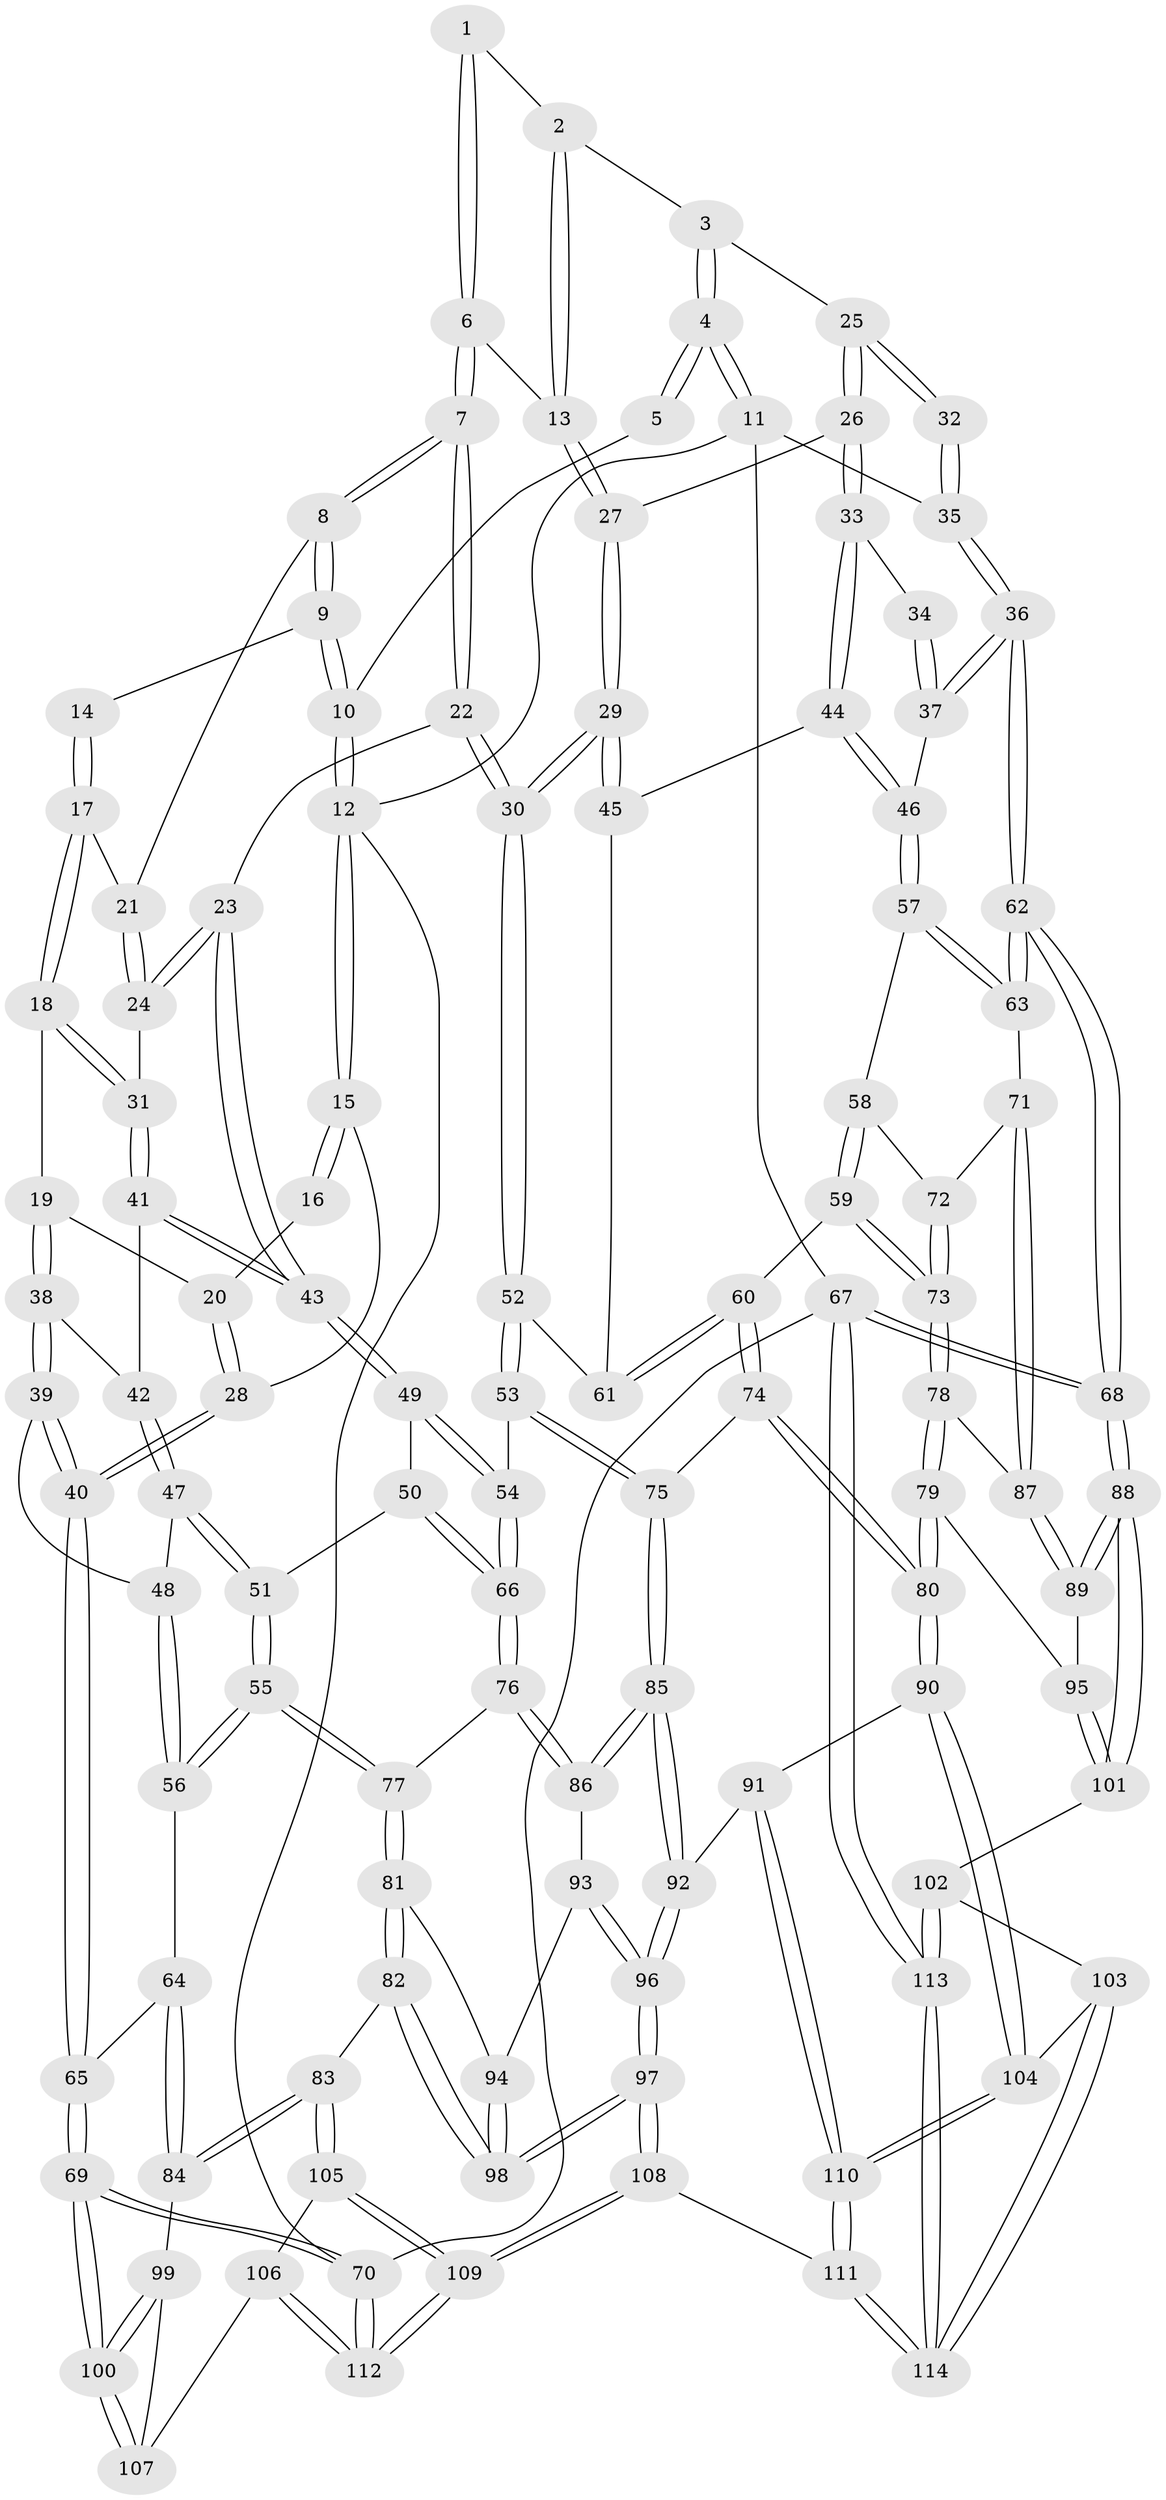 // Generated by graph-tools (version 1.1) at 2025/51/03/09/25 03:51:10]
// undirected, 114 vertices, 282 edges
graph export_dot {
graph [start="1"]
  node [color=gray90,style=filled];
  1 [pos="+0.5987685202470528+0.04093721811344041"];
  2 [pos="+0.697372255631826+0.11856719923803884"];
  3 [pos="+0.8874815871965339+0.08511711923705494"];
  4 [pos="+1+0"];
  5 [pos="+0.5372812810720625+0"];
  6 [pos="+0.5563165516228529+0.18917575752720397"];
  7 [pos="+0.4499740153406975+0.2708112232410916"];
  8 [pos="+0.3507546924561301+0.06624303589293812"];
  9 [pos="+0.33655979204151243+0"];
  10 [pos="+0.36127610272057564+0"];
  11 [pos="+1+0"];
  12 [pos="+0+0"];
  13 [pos="+0.6728778616637628+0.20993432839852535"];
  14 [pos="+0.1746063919794753+0.10158098320496455"];
  15 [pos="+0+0"];
  16 [pos="+0.08710529359445732+0.11300503081809847"];
  17 [pos="+0.18387764885494404+0.22348075071354542"];
  18 [pos="+0.17123066879217938+0.2465536137991977"];
  19 [pos="+0.10757903511035273+0.26567973112122983"];
  20 [pos="+0.08415588522666903+0.2086297529391526"];
  21 [pos="+0.26075865201306253+0.18903814952374398"];
  22 [pos="+0.4470562749137186+0.3072425186999668"];
  23 [pos="+0.3979492988207241+0.32492156225407165"];
  24 [pos="+0.2832468067653174+0.3071723995252527"];
  25 [pos="+0.8279148227640966+0.2640976625996232"];
  26 [pos="+0.8214739411547342+0.2760258491141367"];
  27 [pos="+0.7097521343251757+0.2744348400384916"];
  28 [pos="+0+0.13914388646881573"];
  29 [pos="+0.5697789656278812+0.41606615359247645"];
  30 [pos="+0.5549215655952199+0.4223762537725911"];
  31 [pos="+0.26353279955649744+0.30971676295628453"];
  32 [pos="+1+0.275859227780255"];
  33 [pos="+0.8313381278176794+0.30362960664535493"];
  34 [pos="+0.9261148255032291+0.3225931656564572"];
  35 [pos="+1+0.22191067253961805"];
  36 [pos="+1+0.39104098162889384"];
  37 [pos="+1+0.40717982358226135"];
  38 [pos="+0.08980900614183453+0.2969849479271541"];
  39 [pos="+0+0.38691383404589236"];
  40 [pos="+0+0.4028832309423026"];
  41 [pos="+0.1902528824525413+0.39653349597586535"];
  42 [pos="+0.17623265606788127+0.3979014331240006"];
  43 [pos="+0.29002132010880693+0.4744668859348981"];
  44 [pos="+0.8378869294218351+0.41408676067121086"];
  45 [pos="+0.7955225694402576+0.44224195461956084"];
  46 [pos="+0.9019008654912857+0.4505451438025111"];
  47 [pos="+0.1605968645171331+0.41879090557773935"];
  48 [pos="+0.08763266078264534+0.45490455145449177"];
  49 [pos="+0.2902553801879394+0.5060010762729287"];
  50 [pos="+0.252295260757016+0.551667586360059"];
  51 [pos="+0.19265210508806066+0.5979930996174689"];
  52 [pos="+0.5455530930522549+0.5337019113561695"];
  53 [pos="+0.5402781922995398+0.5582210896136428"];
  54 [pos="+0.5006710313763559+0.5760592253805893"];
  55 [pos="+0.17590840000582317+0.6190623261215233"];
  56 [pos="+0.13598854559649046+0.6112239864119687"];
  57 [pos="+0.9142502323222936+0.5711684462823272"];
  58 [pos="+0.8558144242724337+0.6001647101992259"];
  59 [pos="+0.7960993451558406+0.6278150872912946"];
  60 [pos="+0.7952320675449236+0.6274719921946121"];
  61 [pos="+0.7782363839331576+0.5177677362644725"];
  62 [pos="+1+0.6344689420348182"];
  63 [pos="+1+0.6281768615072295"];
  64 [pos="+0.05588578454001433+0.6232595219709786"];
  65 [pos="+0+0.5806048552637062"];
  66 [pos="+0.41654045384587424+0.6660301932054062"];
  67 [pos="+1+1"];
  68 [pos="+1+1"];
  69 [pos="+0+0.7930793610853247"];
  70 [pos="+0+1"];
  71 [pos="+0.9561057114140912+0.6849062099961353"];
  72 [pos="+0.9191182962345931+0.6800693512051987"];
  73 [pos="+0.8191953121945238+0.6748414525829052"];
  74 [pos="+0.6542673995706363+0.6538582720573983"];
  75 [pos="+0.6022643955970169+0.6301574746556222"];
  76 [pos="+0.4106898143509338+0.6753056214349747"];
  77 [pos="+0.2094355818351742+0.6868603022943247"];
  78 [pos="+0.8348311262704403+0.7402511643612502"];
  79 [pos="+0.827963202399621+0.7535775400776489"];
  80 [pos="+0.7090281413054783+0.8206614185499612"];
  81 [pos="+0.20736568747965606+0.7590026956377007"];
  82 [pos="+0.1909672191907327+0.7927791771251769"];
  83 [pos="+0.15080877636946718+0.808788925876976"];
  84 [pos="+0.05757250219730505+0.7916975680253574"];
  85 [pos="+0.5487746069277418+0.7838613116293661"];
  86 [pos="+0.4117218829548307+0.7471849563666371"];
  87 [pos="+0.9164275108166355+0.7504054021619858"];
  88 [pos="+1+0.9188379995908809"];
  89 [pos="+0.9421383049991424+0.7887764754034013"];
  90 [pos="+0.708623180181688+0.8223164621683698"];
  91 [pos="+0.6136816348351312+0.8497219670023172"];
  92 [pos="+0.5586797188312147+0.8430178513832107"];
  93 [pos="+0.4066207697443164+0.7605448230778178"];
  94 [pos="+0.3300223201271118+0.7910829949530656"];
  95 [pos="+0.8508954673000463+0.8169514795079751"];
  96 [pos="+0.4559773358406603+0.9424403851083398"];
  97 [pos="+0.3701967370955334+1"];
  98 [pos="+0.3304742812421534+1"];
  99 [pos="+0.05127895430530137+0.794077808431709"];
  100 [pos="+0+0.7994066854544353"];
  101 [pos="+0.8621102419300843+0.8894480046300066"];
  102 [pos="+0.8327228399261413+0.9008619190100857"];
  103 [pos="+0.8248342932121084+0.9034998993872654"];
  104 [pos="+0.7575362277030312+0.9132077473553055"];
  105 [pos="+0.12248576207091665+0.8664012838606"];
  106 [pos="+0.06052751882363982+0.9154871855471418"];
  107 [pos="+0.04388351613709454+0.8946124980682828"];
  108 [pos="+0.37001293367609783+1"];
  109 [pos="+0.2590874907074832+1"];
  110 [pos="+0.6699396749867513+1"];
  111 [pos="+0.6431614048377071+1"];
  112 [pos="+0.02419649867442839+1"];
  113 [pos="+1+1"];
  114 [pos="+0.9876639456032629+1"];
  1 -- 2;
  1 -- 6;
  1 -- 6;
  2 -- 3;
  2 -- 13;
  2 -- 13;
  3 -- 4;
  3 -- 4;
  3 -- 25;
  4 -- 5;
  4 -- 5;
  4 -- 11;
  4 -- 11;
  5 -- 10;
  6 -- 7;
  6 -- 7;
  6 -- 13;
  7 -- 8;
  7 -- 8;
  7 -- 22;
  7 -- 22;
  8 -- 9;
  8 -- 9;
  8 -- 21;
  9 -- 10;
  9 -- 10;
  9 -- 14;
  10 -- 12;
  10 -- 12;
  11 -- 12;
  11 -- 35;
  11 -- 67;
  12 -- 15;
  12 -- 15;
  12 -- 70;
  13 -- 27;
  13 -- 27;
  14 -- 17;
  14 -- 17;
  15 -- 16;
  15 -- 16;
  15 -- 28;
  16 -- 20;
  17 -- 18;
  17 -- 18;
  17 -- 21;
  18 -- 19;
  18 -- 31;
  18 -- 31;
  19 -- 20;
  19 -- 38;
  19 -- 38;
  20 -- 28;
  20 -- 28;
  21 -- 24;
  21 -- 24;
  22 -- 23;
  22 -- 30;
  22 -- 30;
  23 -- 24;
  23 -- 24;
  23 -- 43;
  23 -- 43;
  24 -- 31;
  25 -- 26;
  25 -- 26;
  25 -- 32;
  25 -- 32;
  26 -- 27;
  26 -- 33;
  26 -- 33;
  27 -- 29;
  27 -- 29;
  28 -- 40;
  28 -- 40;
  29 -- 30;
  29 -- 30;
  29 -- 45;
  29 -- 45;
  30 -- 52;
  30 -- 52;
  31 -- 41;
  31 -- 41;
  32 -- 35;
  32 -- 35;
  33 -- 34;
  33 -- 44;
  33 -- 44;
  34 -- 37;
  34 -- 37;
  35 -- 36;
  35 -- 36;
  36 -- 37;
  36 -- 37;
  36 -- 62;
  36 -- 62;
  37 -- 46;
  38 -- 39;
  38 -- 39;
  38 -- 42;
  39 -- 40;
  39 -- 40;
  39 -- 48;
  40 -- 65;
  40 -- 65;
  41 -- 42;
  41 -- 43;
  41 -- 43;
  42 -- 47;
  42 -- 47;
  43 -- 49;
  43 -- 49;
  44 -- 45;
  44 -- 46;
  44 -- 46;
  45 -- 61;
  46 -- 57;
  46 -- 57;
  47 -- 48;
  47 -- 51;
  47 -- 51;
  48 -- 56;
  48 -- 56;
  49 -- 50;
  49 -- 54;
  49 -- 54;
  50 -- 51;
  50 -- 66;
  50 -- 66;
  51 -- 55;
  51 -- 55;
  52 -- 53;
  52 -- 53;
  52 -- 61;
  53 -- 54;
  53 -- 75;
  53 -- 75;
  54 -- 66;
  54 -- 66;
  55 -- 56;
  55 -- 56;
  55 -- 77;
  55 -- 77;
  56 -- 64;
  57 -- 58;
  57 -- 63;
  57 -- 63;
  58 -- 59;
  58 -- 59;
  58 -- 72;
  59 -- 60;
  59 -- 73;
  59 -- 73;
  60 -- 61;
  60 -- 61;
  60 -- 74;
  60 -- 74;
  62 -- 63;
  62 -- 63;
  62 -- 68;
  62 -- 68;
  63 -- 71;
  64 -- 65;
  64 -- 84;
  64 -- 84;
  65 -- 69;
  65 -- 69;
  66 -- 76;
  66 -- 76;
  67 -- 68;
  67 -- 68;
  67 -- 113;
  67 -- 113;
  67 -- 70;
  68 -- 88;
  68 -- 88;
  69 -- 70;
  69 -- 70;
  69 -- 100;
  69 -- 100;
  70 -- 112;
  70 -- 112;
  71 -- 72;
  71 -- 87;
  71 -- 87;
  72 -- 73;
  72 -- 73;
  73 -- 78;
  73 -- 78;
  74 -- 75;
  74 -- 80;
  74 -- 80;
  75 -- 85;
  75 -- 85;
  76 -- 77;
  76 -- 86;
  76 -- 86;
  77 -- 81;
  77 -- 81;
  78 -- 79;
  78 -- 79;
  78 -- 87;
  79 -- 80;
  79 -- 80;
  79 -- 95;
  80 -- 90;
  80 -- 90;
  81 -- 82;
  81 -- 82;
  81 -- 94;
  82 -- 83;
  82 -- 98;
  82 -- 98;
  83 -- 84;
  83 -- 84;
  83 -- 105;
  83 -- 105;
  84 -- 99;
  85 -- 86;
  85 -- 86;
  85 -- 92;
  85 -- 92;
  86 -- 93;
  87 -- 89;
  87 -- 89;
  88 -- 89;
  88 -- 89;
  88 -- 101;
  88 -- 101;
  89 -- 95;
  90 -- 91;
  90 -- 104;
  90 -- 104;
  91 -- 92;
  91 -- 110;
  91 -- 110;
  92 -- 96;
  92 -- 96;
  93 -- 94;
  93 -- 96;
  93 -- 96;
  94 -- 98;
  94 -- 98;
  95 -- 101;
  95 -- 101;
  96 -- 97;
  96 -- 97;
  97 -- 98;
  97 -- 98;
  97 -- 108;
  97 -- 108;
  99 -- 100;
  99 -- 100;
  99 -- 107;
  100 -- 107;
  100 -- 107;
  101 -- 102;
  102 -- 103;
  102 -- 113;
  102 -- 113;
  103 -- 104;
  103 -- 114;
  103 -- 114;
  104 -- 110;
  104 -- 110;
  105 -- 106;
  105 -- 109;
  105 -- 109;
  106 -- 107;
  106 -- 112;
  106 -- 112;
  108 -- 109;
  108 -- 109;
  108 -- 111;
  109 -- 112;
  109 -- 112;
  110 -- 111;
  110 -- 111;
  111 -- 114;
  111 -- 114;
  113 -- 114;
  113 -- 114;
}
